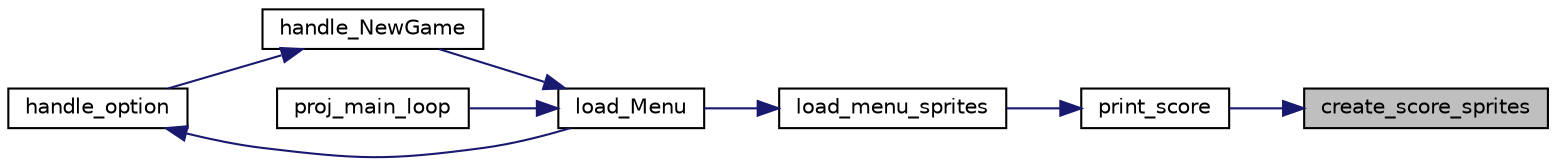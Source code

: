 digraph "create_score_sprites"
{
 // LATEX_PDF_SIZE
  edge [fontname="Helvetica",fontsize="10",labelfontname="Helvetica",labelfontsize="10"];
  node [fontname="Helvetica",fontsize="10",shape=record];
  rankdir="RL";
  Node1 [label="create_score_sprites",height=0.2,width=0.4,color="black", fillcolor="grey75", style="filled", fontcolor="black",tooltip="cria na posicao x e y os sprites do score."];
  Node1 -> Node2 [dir="back",color="midnightblue",fontsize="10",style="solid",fontname="Helvetica"];
  Node2 [label="print_score",height=0.2,width=0.4,color="black", fillcolor="white", style="filled",URL="$_g_ame_8h.html#a086be7b151676a3379f12b6fd20dd515",tooltip="imprime no ecra, nas posicoes espicificadas por x e y, os sprites relativos ao valor de score."];
  Node2 -> Node3 [dir="back",color="midnightblue",fontsize="10",style="solid",fontname="Helvetica"];
  Node3 [label="load_menu_sprites",height=0.2,width=0.4,color="black", fillcolor="white", style="filled",URL="$_menu_8h.html#ad7145ba274d3c2b0f371c2acf15a1c83",tooltip="Imprime os sprites do menu."];
  Node3 -> Node4 [dir="back",color="midnightblue",fontsize="10",style="solid",fontname="Helvetica"];
  Node4 [label="load_Menu",height=0.2,width=0.4,color="black", fillcolor="white", style="filled",URL="$_menu_8h.html#afea940cd55650dc9c5b8d4a0d297d0d5",tooltip="Carrega o ecrã inicial do menu numa frame rate fixa."];
  Node4 -> Node5 [dir="back",color="midnightblue",fontsize="10",style="solid",fontname="Helvetica"];
  Node5 [label="handle_NewGame",height=0.2,width=0.4,color="black", fillcolor="white", style="filled",URL="$_menu_8h.html#a63dbf12b8d56e422c548c758f7248c0c",tooltip="Trata da opção New Game do menu, carrega o jogo."];
  Node5 -> Node6 [dir="back",color="midnightblue",fontsize="10",style="solid",fontname="Helvetica"];
  Node6 [label="handle_option",height=0.2,width=0.4,color="black", fillcolor="white", style="filled",URL="$_menu_8h.html#aa283ff2c61ef57157639de3df5df28ab",tooltip="Trata da opção de menu que for passada como parâmetro."];
  Node6 -> Node4 [dir="back",color="midnightblue",fontsize="10",style="solid",fontname="Helvetica"];
  Node4 -> Node7 [dir="back",color="midnightblue",fontsize="10",style="solid",fontname="Helvetica"];
  Node7 [label="proj_main_loop",height=0.2,width=0.4,color="black", fillcolor="white", style="filled",URL="$main_8c.html#a2a16f651eccbd248e1ad3b3b924b143b",tooltip=" "];
}
